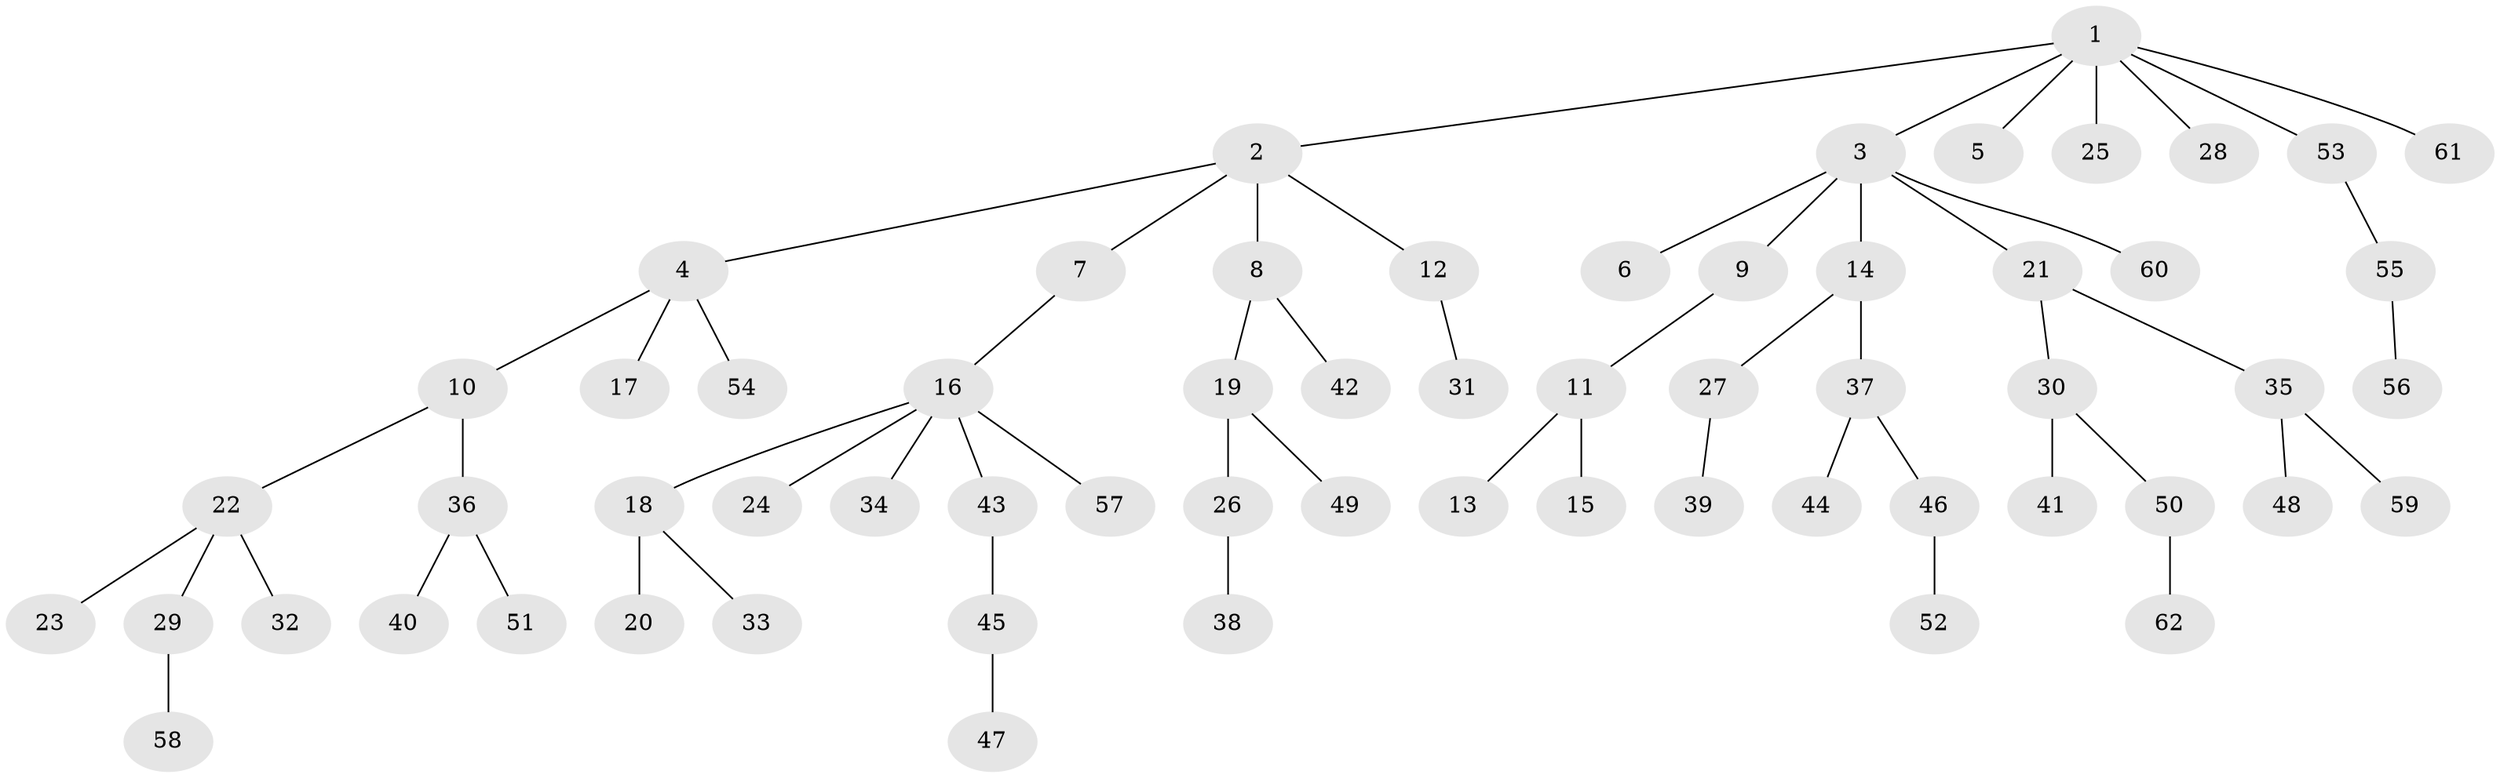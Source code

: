 // Generated by graph-tools (version 1.1) at 2025/50/03/09/25 03:50:24]
// undirected, 62 vertices, 61 edges
graph export_dot {
graph [start="1"]
  node [color=gray90,style=filled];
  1;
  2;
  3;
  4;
  5;
  6;
  7;
  8;
  9;
  10;
  11;
  12;
  13;
  14;
  15;
  16;
  17;
  18;
  19;
  20;
  21;
  22;
  23;
  24;
  25;
  26;
  27;
  28;
  29;
  30;
  31;
  32;
  33;
  34;
  35;
  36;
  37;
  38;
  39;
  40;
  41;
  42;
  43;
  44;
  45;
  46;
  47;
  48;
  49;
  50;
  51;
  52;
  53;
  54;
  55;
  56;
  57;
  58;
  59;
  60;
  61;
  62;
  1 -- 2;
  1 -- 3;
  1 -- 5;
  1 -- 25;
  1 -- 28;
  1 -- 53;
  1 -- 61;
  2 -- 4;
  2 -- 7;
  2 -- 8;
  2 -- 12;
  3 -- 6;
  3 -- 9;
  3 -- 14;
  3 -- 21;
  3 -- 60;
  4 -- 10;
  4 -- 17;
  4 -- 54;
  7 -- 16;
  8 -- 19;
  8 -- 42;
  9 -- 11;
  10 -- 22;
  10 -- 36;
  11 -- 13;
  11 -- 15;
  12 -- 31;
  14 -- 27;
  14 -- 37;
  16 -- 18;
  16 -- 24;
  16 -- 34;
  16 -- 43;
  16 -- 57;
  18 -- 20;
  18 -- 33;
  19 -- 26;
  19 -- 49;
  21 -- 30;
  21 -- 35;
  22 -- 23;
  22 -- 29;
  22 -- 32;
  26 -- 38;
  27 -- 39;
  29 -- 58;
  30 -- 41;
  30 -- 50;
  35 -- 48;
  35 -- 59;
  36 -- 40;
  36 -- 51;
  37 -- 44;
  37 -- 46;
  43 -- 45;
  45 -- 47;
  46 -- 52;
  50 -- 62;
  53 -- 55;
  55 -- 56;
}
